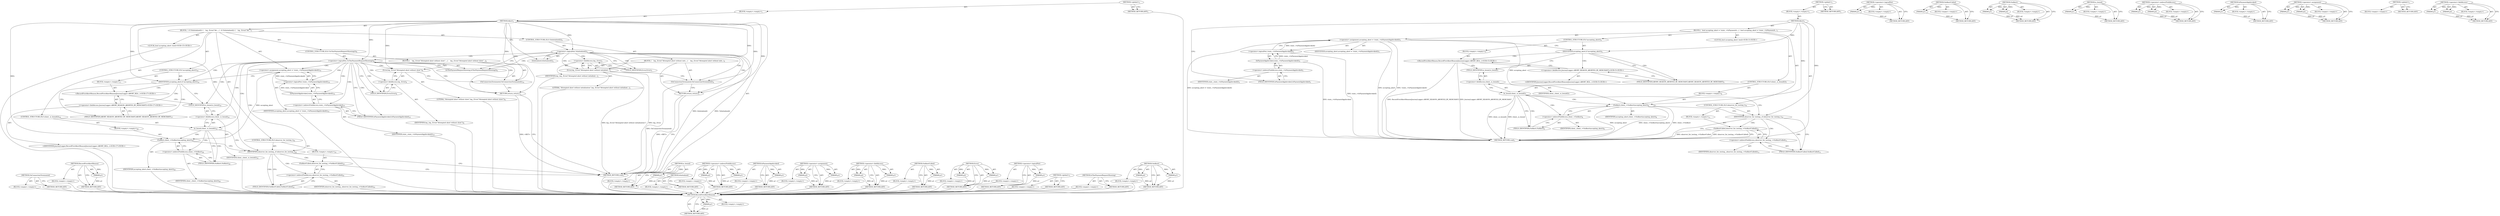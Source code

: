 digraph "OnAbort" {
vulnerable_78 [label=<(METHOD,RecordFirstAbortReason)>];
vulnerable_79 [label=<(PARAM,p1)>];
vulnerable_80 [label=<(BLOCK,&lt;empty&gt;,&lt;empty&gt;)>];
vulnerable_81 [label=<(METHOD_RETURN,ANY)>];
vulnerable_6 [label=<(METHOD,&lt;global&gt;)<SUB>1</SUB>>];
vulnerable_7 [label=<(BLOCK,&lt;empty&gt;,&lt;empty&gt;)<SUB>1</SUB>>];
vulnerable_8 [label=<(METHOD,Abort)<SUB>1</SUB>>];
vulnerable_9 [label=<(BLOCK,{

  bool accepting_abort = !state_-&gt;IsPaymentA...,{

  bool accepting_abort = !state_-&gt;IsPaymentA...)<SUB>1</SUB>>];
vulnerable_10 [label="<(LOCAL,bool accepting_abort: bool)<SUB>3</SUB>>"];
vulnerable_11 [label=<(&lt;operator&gt;.assignment,accepting_abort = !state_-&gt;IsPaymentAppInvoked())<SUB>3</SUB>>];
vulnerable_12 [label=<(IDENTIFIER,accepting_abort,accepting_abort = !state_-&gt;IsPaymentAppInvoked())<SUB>3</SUB>>];
vulnerable_13 [label=<(&lt;operator&gt;.logicalNot,!state_-&gt;IsPaymentAppInvoked())<SUB>3</SUB>>];
vulnerable_14 [label=<(IsPaymentAppInvoked,state_-&gt;IsPaymentAppInvoked())<SUB>3</SUB>>];
vulnerable_15 [label=<(&lt;operator&gt;.indirectFieldAccess,state_-&gt;IsPaymentAppInvoked)<SUB>3</SUB>>];
vulnerable_16 [label=<(IDENTIFIER,state_,state_-&gt;IsPaymentAppInvoked())<SUB>3</SUB>>];
vulnerable_17 [label=<(FIELD_IDENTIFIER,IsPaymentAppInvoked,IsPaymentAppInvoked)<SUB>3</SUB>>];
vulnerable_18 [label=<(CONTROL_STRUCTURE,IF,if (accepting_abort))<SUB>4</SUB>>];
vulnerable_19 [label=<(IDENTIFIER,accepting_abort,if (accepting_abort))<SUB>4</SUB>>];
vulnerable_20 [label=<(BLOCK,&lt;empty&gt;,&lt;empty&gt;)<SUB>5</SUB>>];
vulnerable_21 [label="<(RecordFirstAbortReason,RecordFirstAbortReason(JourneyLogger::ABORT_REA...)<SUB>5</SUB>>"];
vulnerable_22 [label="<(&lt;operator&gt;.fieldAccess,JourneyLogger::ABORT_REASON_ABORTED_BY_MERCHANT)<SUB>5</SUB>>"];
vulnerable_23 [label="<(IDENTIFIER,JourneyLogger,RecordFirstAbortReason(JourneyLogger::ABORT_REA...)<SUB>5</SUB>>"];
vulnerable_24 [label=<(FIELD_IDENTIFIER,ABORT_REASON_ABORTED_BY_MERCHANT,ABORT_REASON_ABORTED_BY_MERCHANT)<SUB>5</SUB>>];
vulnerable_25 [label=<(CONTROL_STRUCTURE,IF,if (client_.is_bound()))<SUB>7</SUB>>];
vulnerable_26 [label=<(is_bound,client_.is_bound())<SUB>7</SUB>>];
vulnerable_27 [label=<(&lt;operator&gt;.fieldAccess,client_.is_bound)<SUB>7</SUB>>];
vulnerable_28 [label=<(IDENTIFIER,client_,client_.is_bound())<SUB>7</SUB>>];
vulnerable_29 [label=<(FIELD_IDENTIFIER,is_bound,is_bound)<SUB>7</SUB>>];
vulnerable_30 [label=<(BLOCK,&lt;empty&gt;,&lt;empty&gt;)<SUB>8</SUB>>];
vulnerable_31 [label=<(OnAbort,client_-&gt;OnAbort(accepting_abort))<SUB>8</SUB>>];
vulnerable_32 [label=<(&lt;operator&gt;.indirectFieldAccess,client_-&gt;OnAbort)<SUB>8</SUB>>];
vulnerable_33 [label=<(IDENTIFIER,client_,client_-&gt;OnAbort(accepting_abort))<SUB>8</SUB>>];
vulnerable_34 [label=<(FIELD_IDENTIFIER,OnAbort,OnAbort)<SUB>8</SUB>>];
vulnerable_35 [label=<(IDENTIFIER,accepting_abort,client_-&gt;OnAbort(accepting_abort))<SUB>8</SUB>>];
vulnerable_36 [label=<(CONTROL_STRUCTURE,IF,if (observer_for_testing_))<SUB>10</SUB>>];
vulnerable_37 [label=<(IDENTIFIER,observer_for_testing_,if (observer_for_testing_))<SUB>10</SUB>>];
vulnerable_38 [label=<(BLOCK,&lt;empty&gt;,&lt;empty&gt;)<SUB>11</SUB>>];
vulnerable_39 [label=<(OnAbortCalled,observer_for_testing_-&gt;OnAbortCalled())<SUB>11</SUB>>];
vulnerable_40 [label=<(&lt;operator&gt;.indirectFieldAccess,observer_for_testing_-&gt;OnAbortCalled)<SUB>11</SUB>>];
vulnerable_41 [label=<(IDENTIFIER,observer_for_testing_,observer_for_testing_-&gt;OnAbortCalled())<SUB>11</SUB>>];
vulnerable_42 [label=<(FIELD_IDENTIFIER,OnAbortCalled,OnAbortCalled)<SUB>11</SUB>>];
vulnerable_43 [label=<(METHOD_RETURN,void)<SUB>1</SUB>>];
vulnerable_45 [label=<(METHOD_RETURN,ANY)<SUB>1</SUB>>];
vulnerable_65 [label=<(METHOD,&lt;operator&gt;.logicalNot)>];
vulnerable_66 [label=<(PARAM,p1)>];
vulnerable_67 [label=<(BLOCK,&lt;empty&gt;,&lt;empty&gt;)>];
vulnerable_68 [label=<(METHOD_RETURN,ANY)>];
vulnerable_96 [label=<(METHOD,OnAbortCalled)>];
vulnerable_97 [label=<(PARAM,p1)>];
vulnerable_98 [label=<(BLOCK,&lt;empty&gt;,&lt;empty&gt;)>];
vulnerable_99 [label=<(METHOD_RETURN,ANY)>];
vulnerable_91 [label=<(METHOD,OnAbort)>];
vulnerable_92 [label=<(PARAM,p1)>];
vulnerable_93 [label=<(PARAM,p2)>];
vulnerable_94 [label=<(BLOCK,&lt;empty&gt;,&lt;empty&gt;)>];
vulnerable_95 [label=<(METHOD_RETURN,ANY)>];
vulnerable_87 [label=<(METHOD,is_bound)>];
vulnerable_88 [label=<(PARAM,p1)>];
vulnerable_89 [label=<(BLOCK,&lt;empty&gt;,&lt;empty&gt;)>];
vulnerable_90 [label=<(METHOD_RETURN,ANY)>];
vulnerable_73 [label=<(METHOD,&lt;operator&gt;.indirectFieldAccess)>];
vulnerable_74 [label=<(PARAM,p1)>];
vulnerable_75 [label=<(PARAM,p2)>];
vulnerable_76 [label=<(BLOCK,&lt;empty&gt;,&lt;empty&gt;)>];
vulnerable_77 [label=<(METHOD_RETURN,ANY)>];
vulnerable_69 [label=<(METHOD,IsPaymentAppInvoked)>];
vulnerable_70 [label=<(PARAM,p1)>];
vulnerable_71 [label=<(BLOCK,&lt;empty&gt;,&lt;empty&gt;)>];
vulnerable_72 [label=<(METHOD_RETURN,ANY)>];
vulnerable_60 [label=<(METHOD,&lt;operator&gt;.assignment)>];
vulnerable_61 [label=<(PARAM,p1)>];
vulnerable_62 [label=<(PARAM,p2)>];
vulnerable_63 [label=<(BLOCK,&lt;empty&gt;,&lt;empty&gt;)>];
vulnerable_64 [label=<(METHOD_RETURN,ANY)>];
vulnerable_54 [label=<(METHOD,&lt;global&gt;)<SUB>1</SUB>>];
vulnerable_55 [label=<(BLOCK,&lt;empty&gt;,&lt;empty&gt;)>];
vulnerable_56 [label=<(METHOD_RETURN,ANY)>];
vulnerable_82 [label=<(METHOD,&lt;operator&gt;.fieldAccess)>];
vulnerable_83 [label=<(PARAM,p1)>];
vulnerable_84 [label=<(PARAM,p2)>];
vulnerable_85 [label=<(BLOCK,&lt;empty&gt;,&lt;empty&gt;)>];
vulnerable_86 [label=<(METHOD_RETURN,ANY)>];
fixed_103 [label=<(METHOD,OnConnectionTerminated)>];
fixed_104 [label=<(BLOCK,&lt;empty&gt;,&lt;empty&gt;)>];
fixed_105 [label=<(METHOD_RETURN,ANY)>];
fixed_123 [label=<(METHOD,RecordFirstAbortReason)>];
fixed_124 [label=<(PARAM,p1)>];
fixed_125 [label=<(BLOCK,&lt;empty&gt;,&lt;empty&gt;)>];
fixed_126 [label=<(METHOD_RETURN,ANY)>];
fixed_6 [label=<(METHOD,&lt;global&gt;)<SUB>1</SUB>>];
fixed_7 [label=<(BLOCK,&lt;empty&gt;,&lt;empty&gt;)<SUB>1</SUB>>];
fixed_8 [label=<(METHOD,Abort)<SUB>1</SUB>>];
fixed_9 [label=<(BLOCK,{
  if (!IsInitialized()) {
    log_.Error(&quot;Att...,{
  if (!IsInitialized()) {
    log_.Error(&quot;Att...)<SUB>1</SUB>>];
fixed_10 [label=<(CONTROL_STRUCTURE,IF,if (!IsInitialized()))<SUB>2</SUB>>];
fixed_11 [label=<(&lt;operator&gt;.logicalNot,!IsInitialized())<SUB>2</SUB>>];
fixed_12 [label=<(IsInitialized,IsInitialized())<SUB>2</SUB>>];
fixed_13 [label=<(BLOCK,{
    log_.Error(&quot;Attempted abort without initi...,{
    log_.Error(&quot;Attempted abort without initi...)<SUB>2</SUB>>];
fixed_14 [label=<(Error,log_.Error(&quot;Attempted abort without initializat...)<SUB>3</SUB>>];
fixed_15 [label=<(&lt;operator&gt;.fieldAccess,log_.Error)<SUB>3</SUB>>];
fixed_16 [label=<(IDENTIFIER,log_,log_.Error(&quot;Attempted abort without initializat...)<SUB>3</SUB>>];
fixed_17 [label=<(FIELD_IDENTIFIER,Error,Error)<SUB>3</SUB>>];
fixed_18 [label=<(LITERAL,&quot;Attempted abort without initialization&quot;,log_.Error(&quot;Attempted abort without initializat...)<SUB>3</SUB>>];
fixed_19 [label=<(OnConnectionTerminated,OnConnectionTerminated())<SUB>4</SUB>>];
fixed_20 [label=<(RETURN,return;,return;)<SUB>5</SUB>>];
fixed_21 [label=<(CONTROL_STRUCTURE,IF,if (!IsThisPaymentRequestShowing()))<SUB>8</SUB>>];
fixed_22 [label=<(&lt;operator&gt;.logicalNot,!IsThisPaymentRequestShowing())<SUB>8</SUB>>];
fixed_23 [label=<(IsThisPaymentRequestShowing,IsThisPaymentRequestShowing())<SUB>8</SUB>>];
fixed_24 [label=<(BLOCK,{
    log_.Error(&quot;Attempted abort without show&quot;...,{
    log_.Error(&quot;Attempted abort without show&quot;...)<SUB>8</SUB>>];
fixed_25 [label=<(Error,log_.Error(&quot;Attempted abort without show&quot;))<SUB>9</SUB>>];
fixed_26 [label=<(&lt;operator&gt;.fieldAccess,log_.Error)<SUB>9</SUB>>];
fixed_27 [label=<(IDENTIFIER,log_,log_.Error(&quot;Attempted abort without show&quot;))<SUB>9</SUB>>];
fixed_28 [label=<(FIELD_IDENTIFIER,Error,Error)<SUB>9</SUB>>];
fixed_29 [label=<(LITERAL,&quot;Attempted abort without show&quot;,log_.Error(&quot;Attempted abort without show&quot;))<SUB>9</SUB>>];
fixed_30 [label=<(OnConnectionTerminated,OnConnectionTerminated())<SUB>10</SUB>>];
fixed_31 [label=<(RETURN,return;,return;)<SUB>11</SUB>>];
fixed_32 [label="<(LOCAL,bool accepting_abort: bool)<SUB>15</SUB>>"];
fixed_33 [label=<(&lt;operator&gt;.assignment,accepting_abort = !state_-&gt;IsPaymentAppInvoked())<SUB>15</SUB>>];
fixed_34 [label=<(IDENTIFIER,accepting_abort,accepting_abort = !state_-&gt;IsPaymentAppInvoked())<SUB>15</SUB>>];
fixed_35 [label=<(&lt;operator&gt;.logicalNot,!state_-&gt;IsPaymentAppInvoked())<SUB>15</SUB>>];
fixed_36 [label=<(IsPaymentAppInvoked,state_-&gt;IsPaymentAppInvoked())<SUB>15</SUB>>];
fixed_37 [label=<(&lt;operator&gt;.indirectFieldAccess,state_-&gt;IsPaymentAppInvoked)<SUB>15</SUB>>];
fixed_38 [label=<(IDENTIFIER,state_,state_-&gt;IsPaymentAppInvoked())<SUB>15</SUB>>];
fixed_39 [label=<(FIELD_IDENTIFIER,IsPaymentAppInvoked,IsPaymentAppInvoked)<SUB>15</SUB>>];
fixed_40 [label=<(CONTROL_STRUCTURE,IF,if (accepting_abort))<SUB>16</SUB>>];
fixed_41 [label=<(IDENTIFIER,accepting_abort,if (accepting_abort))<SUB>16</SUB>>];
fixed_42 [label=<(BLOCK,&lt;empty&gt;,&lt;empty&gt;)<SUB>17</SUB>>];
fixed_43 [label="<(RecordFirstAbortReason,RecordFirstAbortReason(JourneyLogger::ABORT_REA...)<SUB>17</SUB>>"];
fixed_44 [label="<(&lt;operator&gt;.fieldAccess,JourneyLogger::ABORT_REASON_ABORTED_BY_MERCHANT)<SUB>17</SUB>>"];
fixed_45 [label="<(IDENTIFIER,JourneyLogger,RecordFirstAbortReason(JourneyLogger::ABORT_REA...)<SUB>17</SUB>>"];
fixed_46 [label=<(FIELD_IDENTIFIER,ABORT_REASON_ABORTED_BY_MERCHANT,ABORT_REASON_ABORTED_BY_MERCHANT)<SUB>17</SUB>>];
fixed_47 [label=<(CONTROL_STRUCTURE,IF,if (client_.is_bound()))<SUB>19</SUB>>];
fixed_48 [label=<(is_bound,client_.is_bound())<SUB>19</SUB>>];
fixed_49 [label=<(&lt;operator&gt;.fieldAccess,client_.is_bound)<SUB>19</SUB>>];
fixed_50 [label=<(IDENTIFIER,client_,client_.is_bound())<SUB>19</SUB>>];
fixed_51 [label=<(FIELD_IDENTIFIER,is_bound,is_bound)<SUB>19</SUB>>];
fixed_52 [label=<(BLOCK,&lt;empty&gt;,&lt;empty&gt;)<SUB>20</SUB>>];
fixed_53 [label=<(OnAbort,client_-&gt;OnAbort(accepting_abort))<SUB>20</SUB>>];
fixed_54 [label=<(&lt;operator&gt;.indirectFieldAccess,client_-&gt;OnAbort)<SUB>20</SUB>>];
fixed_55 [label=<(IDENTIFIER,client_,client_-&gt;OnAbort(accepting_abort))<SUB>20</SUB>>];
fixed_56 [label=<(FIELD_IDENTIFIER,OnAbort,OnAbort)<SUB>20</SUB>>];
fixed_57 [label=<(IDENTIFIER,accepting_abort,client_-&gt;OnAbort(accepting_abort))<SUB>20</SUB>>];
fixed_58 [label=<(CONTROL_STRUCTURE,IF,if (observer_for_testing_))<SUB>22</SUB>>];
fixed_59 [label=<(IDENTIFIER,observer_for_testing_,if (observer_for_testing_))<SUB>22</SUB>>];
fixed_60 [label=<(BLOCK,&lt;empty&gt;,&lt;empty&gt;)<SUB>23</SUB>>];
fixed_61 [label=<(OnAbortCalled,observer_for_testing_-&gt;OnAbortCalled())<SUB>23</SUB>>];
fixed_62 [label=<(&lt;operator&gt;.indirectFieldAccess,observer_for_testing_-&gt;OnAbortCalled)<SUB>23</SUB>>];
fixed_63 [label=<(IDENTIFIER,observer_for_testing_,observer_for_testing_-&gt;OnAbortCalled())<SUB>23</SUB>>];
fixed_64 [label=<(FIELD_IDENTIFIER,OnAbortCalled,OnAbortCalled)<SUB>23</SUB>>];
fixed_65 [label=<(METHOD_RETURN,void)<SUB>1</SUB>>];
fixed_67 [label=<(METHOD_RETURN,ANY)<SUB>1</SUB>>];
fixed_127 [label=<(METHOD,is_bound)>];
fixed_128 [label=<(PARAM,p1)>];
fixed_129 [label=<(BLOCK,&lt;empty&gt;,&lt;empty&gt;)>];
fixed_130 [label=<(METHOD_RETURN,ANY)>];
fixed_90 [label=<(METHOD,IsInitialized)>];
fixed_91 [label=<(BLOCK,&lt;empty&gt;,&lt;empty&gt;)>];
fixed_92 [label=<(METHOD_RETURN,ANY)>];
fixed_118 [label=<(METHOD,&lt;operator&gt;.indirectFieldAccess)>];
fixed_119 [label=<(PARAM,p1)>];
fixed_120 [label=<(PARAM,p2)>];
fixed_121 [label=<(BLOCK,&lt;empty&gt;,&lt;empty&gt;)>];
fixed_122 [label=<(METHOD_RETURN,ANY)>];
fixed_114 [label=<(METHOD,IsPaymentAppInvoked)>];
fixed_115 [label=<(PARAM,p1)>];
fixed_116 [label=<(BLOCK,&lt;empty&gt;,&lt;empty&gt;)>];
fixed_117 [label=<(METHOD_RETURN,ANY)>];
fixed_109 [label=<(METHOD,&lt;operator&gt;.assignment)>];
fixed_110 [label=<(PARAM,p1)>];
fixed_111 [label=<(PARAM,p2)>];
fixed_112 [label=<(BLOCK,&lt;empty&gt;,&lt;empty&gt;)>];
fixed_113 [label=<(METHOD_RETURN,ANY)>];
fixed_98 [label=<(METHOD,&lt;operator&gt;.fieldAccess)>];
fixed_99 [label=<(PARAM,p1)>];
fixed_100 [label=<(PARAM,p2)>];
fixed_101 [label=<(BLOCK,&lt;empty&gt;,&lt;empty&gt;)>];
fixed_102 [label=<(METHOD_RETURN,ANY)>];
fixed_136 [label=<(METHOD,OnAbortCalled)>];
fixed_137 [label=<(PARAM,p1)>];
fixed_138 [label=<(BLOCK,&lt;empty&gt;,&lt;empty&gt;)>];
fixed_139 [label=<(METHOD_RETURN,ANY)>];
fixed_93 [label=<(METHOD,Error)>];
fixed_94 [label=<(PARAM,p1)>];
fixed_95 [label=<(PARAM,p2)>];
fixed_96 [label=<(BLOCK,&lt;empty&gt;,&lt;empty&gt;)>];
fixed_97 [label=<(METHOD_RETURN,ANY)>];
fixed_86 [label=<(METHOD,&lt;operator&gt;.logicalNot)>];
fixed_87 [label=<(PARAM,p1)>];
fixed_88 [label=<(BLOCK,&lt;empty&gt;,&lt;empty&gt;)>];
fixed_89 [label=<(METHOD_RETURN,ANY)>];
fixed_80 [label=<(METHOD,&lt;global&gt;)<SUB>1</SUB>>];
fixed_81 [label=<(BLOCK,&lt;empty&gt;,&lt;empty&gt;)>];
fixed_82 [label=<(METHOD_RETURN,ANY)>];
fixed_106 [label=<(METHOD,IsThisPaymentRequestShowing)>];
fixed_107 [label=<(BLOCK,&lt;empty&gt;,&lt;empty&gt;)>];
fixed_108 [label=<(METHOD_RETURN,ANY)>];
fixed_131 [label=<(METHOD,OnAbort)>];
fixed_132 [label=<(PARAM,p1)>];
fixed_133 [label=<(PARAM,p2)>];
fixed_134 [label=<(BLOCK,&lt;empty&gt;,&lt;empty&gt;)>];
fixed_135 [label=<(METHOD_RETURN,ANY)>];
vulnerable_78 -> vulnerable_79  [key=0, label="AST: "];
vulnerable_78 -> vulnerable_79  [key=1, label="DDG: "];
vulnerable_78 -> vulnerable_80  [key=0, label="AST: "];
vulnerable_78 -> vulnerable_81  [key=0, label="AST: "];
vulnerable_78 -> vulnerable_81  [key=1, label="CFG: "];
vulnerable_79 -> vulnerable_81  [key=0, label="DDG: p1"];
vulnerable_6 -> vulnerable_7  [key=0, label="AST: "];
vulnerable_6 -> vulnerable_45  [key=0, label="AST: "];
vulnerable_6 -> vulnerable_45  [key=1, label="CFG: "];
vulnerable_7 -> vulnerable_8  [key=0, label="AST: "];
vulnerable_8 -> vulnerable_9  [key=0, label="AST: "];
vulnerable_8 -> vulnerable_43  [key=0, label="AST: "];
vulnerable_8 -> vulnerable_17  [key=0, label="CFG: "];
vulnerable_8 -> vulnerable_19  [key=0, label="DDG: "];
vulnerable_8 -> vulnerable_37  [key=0, label="DDG: "];
vulnerable_8 -> vulnerable_31  [key=0, label="DDG: "];
vulnerable_9 -> vulnerable_10  [key=0, label="AST: "];
vulnerable_9 -> vulnerable_11  [key=0, label="AST: "];
vulnerable_9 -> vulnerable_18  [key=0, label="AST: "];
vulnerable_9 -> vulnerable_25  [key=0, label="AST: "];
vulnerable_9 -> vulnerable_36  [key=0, label="AST: "];
vulnerable_11 -> vulnerable_12  [key=0, label="AST: "];
vulnerable_11 -> vulnerable_13  [key=0, label="AST: "];
vulnerable_11 -> vulnerable_19  [key=0, label="CFG: "];
vulnerable_11 -> vulnerable_43  [key=0, label="DDG: accepting_abort"];
vulnerable_11 -> vulnerable_43  [key=1, label="DDG: !state_-&gt;IsPaymentAppInvoked()"];
vulnerable_11 -> vulnerable_43  [key=2, label="DDG: accepting_abort = !state_-&gt;IsPaymentAppInvoked()"];
vulnerable_11 -> vulnerable_31  [key=0, label="DDG: accepting_abort"];
vulnerable_13 -> vulnerable_14  [key=0, label="AST: "];
vulnerable_13 -> vulnerable_11  [key=0, label="CFG: "];
vulnerable_13 -> vulnerable_11  [key=1, label="DDG: state_-&gt;IsPaymentAppInvoked()"];
vulnerable_13 -> vulnerable_43  [key=0, label="DDG: state_-&gt;IsPaymentAppInvoked()"];
vulnerable_14 -> vulnerable_15  [key=0, label="AST: "];
vulnerable_14 -> vulnerable_13  [key=0, label="CFG: "];
vulnerable_14 -> vulnerable_13  [key=1, label="DDG: state_-&gt;IsPaymentAppInvoked"];
vulnerable_14 -> vulnerable_43  [key=0, label="DDG: state_-&gt;IsPaymentAppInvoked"];
vulnerable_15 -> vulnerable_16  [key=0, label="AST: "];
vulnerable_15 -> vulnerable_17  [key=0, label="AST: "];
vulnerable_15 -> vulnerable_14  [key=0, label="CFG: "];
vulnerable_17 -> vulnerable_15  [key=0, label="CFG: "];
vulnerable_18 -> vulnerable_19  [key=0, label="AST: "];
vulnerable_18 -> vulnerable_20  [key=0, label="AST: "];
vulnerable_19 -> vulnerable_24  [key=0, label="CFG: "];
vulnerable_19 -> vulnerable_24  [key=1, label="CDG: "];
vulnerable_19 -> vulnerable_29  [key=0, label="CFG: "];
vulnerable_19 -> vulnerable_21  [key=0, label="CDG: "];
vulnerable_19 -> vulnerable_22  [key=0, label="CDG: "];
vulnerable_20 -> vulnerable_21  [key=0, label="AST: "];
vulnerable_21 -> vulnerable_22  [key=0, label="AST: "];
vulnerable_21 -> vulnerable_29  [key=0, label="CFG: "];
vulnerable_21 -> vulnerable_43  [key=0, label="DDG: JourneyLogger::ABORT_REASON_ABORTED_BY_MERCHANT"];
vulnerable_21 -> vulnerable_43  [key=1, label="DDG: RecordFirstAbortReason(JourneyLogger::ABORT_REASON_ABORTED_BY_MERCHANT)"];
vulnerable_22 -> vulnerable_23  [key=0, label="AST: "];
vulnerable_22 -> vulnerable_24  [key=0, label="AST: "];
vulnerable_22 -> vulnerable_21  [key=0, label="CFG: "];
vulnerable_24 -> vulnerable_22  [key=0, label="CFG: "];
vulnerable_25 -> vulnerable_26  [key=0, label="AST: "];
vulnerable_25 -> vulnerable_30  [key=0, label="AST: "];
vulnerable_26 -> vulnerable_27  [key=0, label="AST: "];
vulnerable_26 -> vulnerable_37  [key=0, label="CFG: "];
vulnerable_26 -> vulnerable_34  [key=0, label="CFG: "];
vulnerable_26 -> vulnerable_34  [key=1, label="CDG: "];
vulnerable_26 -> vulnerable_43  [key=0, label="DDG: client_.is_bound"];
vulnerable_26 -> vulnerable_43  [key=1, label="DDG: client_.is_bound()"];
vulnerable_26 -> vulnerable_32  [key=0, label="CDG: "];
vulnerable_26 -> vulnerable_31  [key=0, label="CDG: "];
vulnerable_27 -> vulnerable_28  [key=0, label="AST: "];
vulnerable_27 -> vulnerable_29  [key=0, label="AST: "];
vulnerable_27 -> vulnerable_26  [key=0, label="CFG: "];
vulnerable_29 -> vulnerable_27  [key=0, label="CFG: "];
vulnerable_30 -> vulnerable_31  [key=0, label="AST: "];
vulnerable_31 -> vulnerable_32  [key=0, label="AST: "];
vulnerable_31 -> vulnerable_35  [key=0, label="AST: "];
vulnerable_31 -> vulnerable_37  [key=0, label="CFG: "];
vulnerable_31 -> vulnerable_43  [key=0, label="DDG: client_-&gt;OnAbort"];
vulnerable_31 -> vulnerable_43  [key=1, label="DDG: accepting_abort"];
vulnerable_31 -> vulnerable_43  [key=2, label="DDG: client_-&gt;OnAbort(accepting_abort)"];
vulnerable_32 -> vulnerable_33  [key=0, label="AST: "];
vulnerable_32 -> vulnerable_34  [key=0, label="AST: "];
vulnerable_32 -> vulnerable_31  [key=0, label="CFG: "];
vulnerable_34 -> vulnerable_32  [key=0, label="CFG: "];
vulnerable_36 -> vulnerable_37  [key=0, label="AST: "];
vulnerable_36 -> vulnerable_38  [key=0, label="AST: "];
vulnerable_37 -> vulnerable_43  [key=0, label="CFG: "];
vulnerable_37 -> vulnerable_42  [key=0, label="CFG: "];
vulnerable_37 -> vulnerable_42  [key=1, label="CDG: "];
vulnerable_37 -> vulnerable_40  [key=0, label="CDG: "];
vulnerable_37 -> vulnerable_39  [key=0, label="CDG: "];
vulnerable_38 -> vulnerable_39  [key=0, label="AST: "];
vulnerable_39 -> vulnerable_40  [key=0, label="AST: "];
vulnerable_39 -> vulnerable_43  [key=0, label="CFG: "];
vulnerable_39 -> vulnerable_43  [key=1, label="DDG: observer_for_testing_-&gt;OnAbortCalled"];
vulnerable_39 -> vulnerable_43  [key=2, label="DDG: observer_for_testing_-&gt;OnAbortCalled()"];
vulnerable_40 -> vulnerable_41  [key=0, label="AST: "];
vulnerable_40 -> vulnerable_42  [key=0, label="AST: "];
vulnerable_40 -> vulnerable_39  [key=0, label="CFG: "];
vulnerable_42 -> vulnerable_40  [key=0, label="CFG: "];
vulnerable_65 -> vulnerable_66  [key=0, label="AST: "];
vulnerable_65 -> vulnerable_66  [key=1, label="DDG: "];
vulnerable_65 -> vulnerable_67  [key=0, label="AST: "];
vulnerable_65 -> vulnerable_68  [key=0, label="AST: "];
vulnerable_65 -> vulnerable_68  [key=1, label="CFG: "];
vulnerable_66 -> vulnerable_68  [key=0, label="DDG: p1"];
vulnerable_96 -> vulnerable_97  [key=0, label="AST: "];
vulnerable_96 -> vulnerable_97  [key=1, label="DDG: "];
vulnerable_96 -> vulnerable_98  [key=0, label="AST: "];
vulnerable_96 -> vulnerable_99  [key=0, label="AST: "];
vulnerable_96 -> vulnerable_99  [key=1, label="CFG: "];
vulnerable_97 -> vulnerable_99  [key=0, label="DDG: p1"];
vulnerable_91 -> vulnerable_92  [key=0, label="AST: "];
vulnerable_91 -> vulnerable_92  [key=1, label="DDG: "];
vulnerable_91 -> vulnerable_94  [key=0, label="AST: "];
vulnerable_91 -> vulnerable_93  [key=0, label="AST: "];
vulnerable_91 -> vulnerable_93  [key=1, label="DDG: "];
vulnerable_91 -> vulnerable_95  [key=0, label="AST: "];
vulnerable_91 -> vulnerable_95  [key=1, label="CFG: "];
vulnerable_92 -> vulnerable_95  [key=0, label="DDG: p1"];
vulnerable_93 -> vulnerable_95  [key=0, label="DDG: p2"];
vulnerable_87 -> vulnerable_88  [key=0, label="AST: "];
vulnerable_87 -> vulnerable_88  [key=1, label="DDG: "];
vulnerable_87 -> vulnerable_89  [key=0, label="AST: "];
vulnerable_87 -> vulnerable_90  [key=0, label="AST: "];
vulnerable_87 -> vulnerable_90  [key=1, label="CFG: "];
vulnerable_88 -> vulnerable_90  [key=0, label="DDG: p1"];
vulnerable_73 -> vulnerable_74  [key=0, label="AST: "];
vulnerable_73 -> vulnerable_74  [key=1, label="DDG: "];
vulnerable_73 -> vulnerable_76  [key=0, label="AST: "];
vulnerable_73 -> vulnerable_75  [key=0, label="AST: "];
vulnerable_73 -> vulnerable_75  [key=1, label="DDG: "];
vulnerable_73 -> vulnerable_77  [key=0, label="AST: "];
vulnerable_73 -> vulnerable_77  [key=1, label="CFG: "];
vulnerable_74 -> vulnerable_77  [key=0, label="DDG: p1"];
vulnerable_75 -> vulnerable_77  [key=0, label="DDG: p2"];
vulnerable_69 -> vulnerable_70  [key=0, label="AST: "];
vulnerable_69 -> vulnerable_70  [key=1, label="DDG: "];
vulnerable_69 -> vulnerable_71  [key=0, label="AST: "];
vulnerable_69 -> vulnerable_72  [key=0, label="AST: "];
vulnerable_69 -> vulnerable_72  [key=1, label="CFG: "];
vulnerable_70 -> vulnerable_72  [key=0, label="DDG: p1"];
vulnerable_60 -> vulnerable_61  [key=0, label="AST: "];
vulnerable_60 -> vulnerable_61  [key=1, label="DDG: "];
vulnerable_60 -> vulnerable_63  [key=0, label="AST: "];
vulnerable_60 -> vulnerable_62  [key=0, label="AST: "];
vulnerable_60 -> vulnerable_62  [key=1, label="DDG: "];
vulnerable_60 -> vulnerable_64  [key=0, label="AST: "];
vulnerable_60 -> vulnerable_64  [key=1, label="CFG: "];
vulnerable_61 -> vulnerable_64  [key=0, label="DDG: p1"];
vulnerable_62 -> vulnerable_64  [key=0, label="DDG: p2"];
vulnerable_54 -> vulnerable_55  [key=0, label="AST: "];
vulnerable_54 -> vulnerable_56  [key=0, label="AST: "];
vulnerable_54 -> vulnerable_56  [key=1, label="CFG: "];
vulnerable_82 -> vulnerable_83  [key=0, label="AST: "];
vulnerable_82 -> vulnerable_83  [key=1, label="DDG: "];
vulnerable_82 -> vulnerable_85  [key=0, label="AST: "];
vulnerable_82 -> vulnerable_84  [key=0, label="AST: "];
vulnerable_82 -> vulnerable_84  [key=1, label="DDG: "];
vulnerable_82 -> vulnerable_86  [key=0, label="AST: "];
vulnerable_82 -> vulnerable_86  [key=1, label="CFG: "];
vulnerable_83 -> vulnerable_86  [key=0, label="DDG: p1"];
vulnerable_84 -> vulnerable_86  [key=0, label="DDG: p2"];
fixed_103 -> fixed_104  [key=0, label="AST: "];
fixed_103 -> fixed_105  [key=0, label="AST: "];
fixed_103 -> fixed_105  [key=1, label="CFG: "];
fixed_104 -> vulnerable_78  [key=0];
fixed_105 -> vulnerable_78  [key=0];
fixed_123 -> fixed_124  [key=0, label="AST: "];
fixed_123 -> fixed_124  [key=1, label="DDG: "];
fixed_123 -> fixed_125  [key=0, label="AST: "];
fixed_123 -> fixed_126  [key=0, label="AST: "];
fixed_123 -> fixed_126  [key=1, label="CFG: "];
fixed_124 -> fixed_126  [key=0, label="DDG: p1"];
fixed_125 -> vulnerable_78  [key=0];
fixed_126 -> vulnerable_78  [key=0];
fixed_6 -> fixed_7  [key=0, label="AST: "];
fixed_6 -> fixed_67  [key=0, label="AST: "];
fixed_6 -> fixed_67  [key=1, label="CFG: "];
fixed_7 -> fixed_8  [key=0, label="AST: "];
fixed_8 -> fixed_9  [key=0, label="AST: "];
fixed_8 -> fixed_65  [key=0, label="AST: "];
fixed_8 -> fixed_12  [key=0, label="CFG: "];
fixed_8 -> fixed_41  [key=0, label="DDG: "];
fixed_8 -> fixed_59  [key=0, label="DDG: "];
fixed_8 -> fixed_11  [key=0, label="DDG: "];
fixed_8 -> fixed_19  [key=0, label="DDG: "];
fixed_8 -> fixed_20  [key=0, label="DDG: "];
fixed_8 -> fixed_22  [key=0, label="DDG: "];
fixed_8 -> fixed_30  [key=0, label="DDG: "];
fixed_8 -> fixed_31  [key=0, label="DDG: "];
fixed_8 -> fixed_14  [key=0, label="DDG: "];
fixed_8 -> fixed_25  [key=0, label="DDG: "];
fixed_8 -> fixed_53  [key=0, label="DDG: "];
fixed_9 -> fixed_10  [key=0, label="AST: "];
fixed_9 -> fixed_21  [key=0, label="AST: "];
fixed_9 -> fixed_32  [key=0, label="AST: "];
fixed_9 -> fixed_33  [key=0, label="AST: "];
fixed_9 -> fixed_40  [key=0, label="AST: "];
fixed_9 -> fixed_47  [key=0, label="AST: "];
fixed_9 -> fixed_58  [key=0, label="AST: "];
fixed_10 -> fixed_11  [key=0, label="AST: "];
fixed_10 -> fixed_13  [key=0, label="AST: "];
fixed_11 -> fixed_12  [key=0, label="AST: "];
fixed_11 -> fixed_23  [key=0, label="CFG: "];
fixed_11 -> fixed_23  [key=1, label="CDG: "];
fixed_11 -> fixed_17  [key=0, label="CFG: "];
fixed_11 -> fixed_17  [key=1, label="CDG: "];
fixed_11 -> fixed_65  [key=0, label="DDG: IsInitialized()"];
fixed_11 -> fixed_65  [key=1, label="DDG: !IsInitialized()"];
fixed_11 -> fixed_15  [key=0, label="CDG: "];
fixed_11 -> fixed_14  [key=0, label="CDG: "];
fixed_11 -> fixed_19  [key=0, label="CDG: "];
fixed_11 -> fixed_20  [key=0, label="CDG: "];
fixed_11 -> fixed_22  [key=0, label="CDG: "];
fixed_12 -> fixed_11  [key=0, label="CFG: "];
fixed_13 -> fixed_14  [key=0, label="AST: "];
fixed_13 -> fixed_19  [key=0, label="AST: "];
fixed_13 -> fixed_20  [key=0, label="AST: "];
fixed_14 -> fixed_15  [key=0, label="AST: "];
fixed_14 -> fixed_18  [key=0, label="AST: "];
fixed_14 -> fixed_19  [key=0, label="CFG: "];
fixed_14 -> fixed_65  [key=0, label="DDG: log_.Error"];
fixed_14 -> fixed_65  [key=1, label="DDG: log_.Error(&quot;Attempted abort without initialization&quot;)"];
fixed_15 -> fixed_16  [key=0, label="AST: "];
fixed_15 -> fixed_17  [key=0, label="AST: "];
fixed_15 -> fixed_14  [key=0, label="CFG: "];
fixed_16 -> vulnerable_78  [key=0];
fixed_17 -> fixed_15  [key=0, label="CFG: "];
fixed_18 -> vulnerable_78  [key=0];
fixed_19 -> fixed_20  [key=0, label="CFG: "];
fixed_19 -> fixed_65  [key=0, label="DDG: OnConnectionTerminated()"];
fixed_20 -> fixed_65  [key=0, label="CFG: "];
fixed_20 -> fixed_65  [key=1, label="DDG: &lt;RET&gt;"];
fixed_21 -> fixed_22  [key=0, label="AST: "];
fixed_21 -> fixed_24  [key=0, label="AST: "];
fixed_22 -> fixed_23  [key=0, label="AST: "];
fixed_22 -> fixed_28  [key=0, label="CFG: "];
fixed_22 -> fixed_28  [key=1, label="CDG: "];
fixed_22 -> fixed_39  [key=0, label="CFG: "];
fixed_22 -> fixed_39  [key=1, label="CDG: "];
fixed_22 -> fixed_30  [key=0, label="CDG: "];
fixed_22 -> fixed_48  [key=0, label="CDG: "];
fixed_22 -> fixed_49  [key=0, label="CDG: "];
fixed_22 -> fixed_33  [key=0, label="CDG: "];
fixed_22 -> fixed_26  [key=0, label="CDG: "];
fixed_22 -> fixed_51  [key=0, label="CDG: "];
fixed_22 -> fixed_36  [key=0, label="CDG: "];
fixed_22 -> fixed_37  [key=0, label="CDG: "];
fixed_22 -> fixed_25  [key=0, label="CDG: "];
fixed_22 -> fixed_41  [key=0, label="CDG: "];
fixed_22 -> fixed_59  [key=0, label="CDG: "];
fixed_22 -> fixed_35  [key=0, label="CDG: "];
fixed_22 -> fixed_31  [key=0, label="CDG: "];
fixed_23 -> fixed_22  [key=0, label="CFG: "];
fixed_24 -> fixed_25  [key=0, label="AST: "];
fixed_24 -> fixed_30  [key=0, label="AST: "];
fixed_24 -> fixed_31  [key=0, label="AST: "];
fixed_25 -> fixed_26  [key=0, label="AST: "];
fixed_25 -> fixed_29  [key=0, label="AST: "];
fixed_25 -> fixed_30  [key=0, label="CFG: "];
fixed_26 -> fixed_27  [key=0, label="AST: "];
fixed_26 -> fixed_28  [key=0, label="AST: "];
fixed_26 -> fixed_25  [key=0, label="CFG: "];
fixed_27 -> vulnerable_78  [key=0];
fixed_28 -> fixed_26  [key=0, label="CFG: "];
fixed_29 -> vulnerable_78  [key=0];
fixed_30 -> fixed_31  [key=0, label="CFG: "];
fixed_31 -> fixed_65  [key=0, label="CFG: "];
fixed_31 -> fixed_65  [key=1, label="DDG: &lt;RET&gt;"];
fixed_32 -> vulnerable_78  [key=0];
fixed_33 -> fixed_34  [key=0, label="AST: "];
fixed_33 -> fixed_35  [key=0, label="AST: "];
fixed_33 -> fixed_41  [key=0, label="CFG: "];
fixed_33 -> fixed_53  [key=0, label="DDG: accepting_abort"];
fixed_34 -> vulnerable_78  [key=0];
fixed_35 -> fixed_36  [key=0, label="AST: "];
fixed_35 -> fixed_33  [key=0, label="CFG: "];
fixed_35 -> fixed_33  [key=1, label="DDG: state_-&gt;IsPaymentAppInvoked()"];
fixed_36 -> fixed_37  [key=0, label="AST: "];
fixed_36 -> fixed_35  [key=0, label="CFG: "];
fixed_36 -> fixed_35  [key=1, label="DDG: state_-&gt;IsPaymentAppInvoked"];
fixed_37 -> fixed_38  [key=0, label="AST: "];
fixed_37 -> fixed_39  [key=0, label="AST: "];
fixed_37 -> fixed_36  [key=0, label="CFG: "];
fixed_38 -> vulnerable_78  [key=0];
fixed_39 -> fixed_37  [key=0, label="CFG: "];
fixed_40 -> fixed_41  [key=0, label="AST: "];
fixed_40 -> fixed_42  [key=0, label="AST: "];
fixed_41 -> fixed_46  [key=0, label="CFG: "];
fixed_41 -> fixed_46  [key=1, label="CDG: "];
fixed_41 -> fixed_51  [key=0, label="CFG: "];
fixed_41 -> fixed_44  [key=0, label="CDG: "];
fixed_41 -> fixed_43  [key=0, label="CDG: "];
fixed_42 -> fixed_43  [key=0, label="AST: "];
fixed_43 -> fixed_44  [key=0, label="AST: "];
fixed_43 -> fixed_51  [key=0, label="CFG: "];
fixed_44 -> fixed_45  [key=0, label="AST: "];
fixed_44 -> fixed_46  [key=0, label="AST: "];
fixed_44 -> fixed_43  [key=0, label="CFG: "];
fixed_45 -> vulnerable_78  [key=0];
fixed_46 -> fixed_44  [key=0, label="CFG: "];
fixed_47 -> fixed_48  [key=0, label="AST: "];
fixed_47 -> fixed_52  [key=0, label="AST: "];
fixed_48 -> fixed_49  [key=0, label="AST: "];
fixed_48 -> fixed_59  [key=0, label="CFG: "];
fixed_48 -> fixed_56  [key=0, label="CFG: "];
fixed_48 -> fixed_56  [key=1, label="CDG: "];
fixed_48 -> fixed_53  [key=0, label="CDG: "];
fixed_48 -> fixed_54  [key=0, label="CDG: "];
fixed_49 -> fixed_50  [key=0, label="AST: "];
fixed_49 -> fixed_51  [key=0, label="AST: "];
fixed_49 -> fixed_48  [key=0, label="CFG: "];
fixed_50 -> vulnerable_78  [key=0];
fixed_51 -> fixed_49  [key=0, label="CFG: "];
fixed_52 -> fixed_53  [key=0, label="AST: "];
fixed_53 -> fixed_54  [key=0, label="AST: "];
fixed_53 -> fixed_57  [key=0, label="AST: "];
fixed_53 -> fixed_59  [key=0, label="CFG: "];
fixed_54 -> fixed_55  [key=0, label="AST: "];
fixed_54 -> fixed_56  [key=0, label="AST: "];
fixed_54 -> fixed_53  [key=0, label="CFG: "];
fixed_55 -> vulnerable_78  [key=0];
fixed_56 -> fixed_54  [key=0, label="CFG: "];
fixed_57 -> vulnerable_78  [key=0];
fixed_58 -> fixed_59  [key=0, label="AST: "];
fixed_58 -> fixed_60  [key=0, label="AST: "];
fixed_59 -> fixed_65  [key=0, label="CFG: "];
fixed_59 -> fixed_64  [key=0, label="CFG: "];
fixed_59 -> fixed_64  [key=1, label="CDG: "];
fixed_59 -> fixed_61  [key=0, label="CDG: "];
fixed_59 -> fixed_62  [key=0, label="CDG: "];
fixed_60 -> fixed_61  [key=0, label="AST: "];
fixed_61 -> fixed_62  [key=0, label="AST: "];
fixed_61 -> fixed_65  [key=0, label="CFG: "];
fixed_62 -> fixed_63  [key=0, label="AST: "];
fixed_62 -> fixed_64  [key=0, label="AST: "];
fixed_62 -> fixed_61  [key=0, label="CFG: "];
fixed_63 -> vulnerable_78  [key=0];
fixed_64 -> fixed_62  [key=0, label="CFG: "];
fixed_65 -> vulnerable_78  [key=0];
fixed_67 -> vulnerable_78  [key=0];
fixed_127 -> fixed_128  [key=0, label="AST: "];
fixed_127 -> fixed_128  [key=1, label="DDG: "];
fixed_127 -> fixed_129  [key=0, label="AST: "];
fixed_127 -> fixed_130  [key=0, label="AST: "];
fixed_127 -> fixed_130  [key=1, label="CFG: "];
fixed_128 -> fixed_130  [key=0, label="DDG: p1"];
fixed_129 -> vulnerable_78  [key=0];
fixed_130 -> vulnerable_78  [key=0];
fixed_90 -> fixed_91  [key=0, label="AST: "];
fixed_90 -> fixed_92  [key=0, label="AST: "];
fixed_90 -> fixed_92  [key=1, label="CFG: "];
fixed_91 -> vulnerable_78  [key=0];
fixed_92 -> vulnerable_78  [key=0];
fixed_118 -> fixed_119  [key=0, label="AST: "];
fixed_118 -> fixed_119  [key=1, label="DDG: "];
fixed_118 -> fixed_121  [key=0, label="AST: "];
fixed_118 -> fixed_120  [key=0, label="AST: "];
fixed_118 -> fixed_120  [key=1, label="DDG: "];
fixed_118 -> fixed_122  [key=0, label="AST: "];
fixed_118 -> fixed_122  [key=1, label="CFG: "];
fixed_119 -> fixed_122  [key=0, label="DDG: p1"];
fixed_120 -> fixed_122  [key=0, label="DDG: p2"];
fixed_121 -> vulnerable_78  [key=0];
fixed_122 -> vulnerable_78  [key=0];
fixed_114 -> fixed_115  [key=0, label="AST: "];
fixed_114 -> fixed_115  [key=1, label="DDG: "];
fixed_114 -> fixed_116  [key=0, label="AST: "];
fixed_114 -> fixed_117  [key=0, label="AST: "];
fixed_114 -> fixed_117  [key=1, label="CFG: "];
fixed_115 -> fixed_117  [key=0, label="DDG: p1"];
fixed_116 -> vulnerable_78  [key=0];
fixed_117 -> vulnerable_78  [key=0];
fixed_109 -> fixed_110  [key=0, label="AST: "];
fixed_109 -> fixed_110  [key=1, label="DDG: "];
fixed_109 -> fixed_112  [key=0, label="AST: "];
fixed_109 -> fixed_111  [key=0, label="AST: "];
fixed_109 -> fixed_111  [key=1, label="DDG: "];
fixed_109 -> fixed_113  [key=0, label="AST: "];
fixed_109 -> fixed_113  [key=1, label="CFG: "];
fixed_110 -> fixed_113  [key=0, label="DDG: p1"];
fixed_111 -> fixed_113  [key=0, label="DDG: p2"];
fixed_112 -> vulnerable_78  [key=0];
fixed_113 -> vulnerable_78  [key=0];
fixed_98 -> fixed_99  [key=0, label="AST: "];
fixed_98 -> fixed_99  [key=1, label="DDG: "];
fixed_98 -> fixed_101  [key=0, label="AST: "];
fixed_98 -> fixed_100  [key=0, label="AST: "];
fixed_98 -> fixed_100  [key=1, label="DDG: "];
fixed_98 -> fixed_102  [key=0, label="AST: "];
fixed_98 -> fixed_102  [key=1, label="CFG: "];
fixed_99 -> fixed_102  [key=0, label="DDG: p1"];
fixed_100 -> fixed_102  [key=0, label="DDG: p2"];
fixed_101 -> vulnerable_78  [key=0];
fixed_102 -> vulnerable_78  [key=0];
fixed_136 -> fixed_137  [key=0, label="AST: "];
fixed_136 -> fixed_137  [key=1, label="DDG: "];
fixed_136 -> fixed_138  [key=0, label="AST: "];
fixed_136 -> fixed_139  [key=0, label="AST: "];
fixed_136 -> fixed_139  [key=1, label="CFG: "];
fixed_137 -> fixed_139  [key=0, label="DDG: p1"];
fixed_138 -> vulnerable_78  [key=0];
fixed_139 -> vulnerable_78  [key=0];
fixed_93 -> fixed_94  [key=0, label="AST: "];
fixed_93 -> fixed_94  [key=1, label="DDG: "];
fixed_93 -> fixed_96  [key=0, label="AST: "];
fixed_93 -> fixed_95  [key=0, label="AST: "];
fixed_93 -> fixed_95  [key=1, label="DDG: "];
fixed_93 -> fixed_97  [key=0, label="AST: "];
fixed_93 -> fixed_97  [key=1, label="CFG: "];
fixed_94 -> fixed_97  [key=0, label="DDG: p1"];
fixed_95 -> fixed_97  [key=0, label="DDG: p2"];
fixed_96 -> vulnerable_78  [key=0];
fixed_97 -> vulnerable_78  [key=0];
fixed_86 -> fixed_87  [key=0, label="AST: "];
fixed_86 -> fixed_87  [key=1, label="DDG: "];
fixed_86 -> fixed_88  [key=0, label="AST: "];
fixed_86 -> fixed_89  [key=0, label="AST: "];
fixed_86 -> fixed_89  [key=1, label="CFG: "];
fixed_87 -> fixed_89  [key=0, label="DDG: p1"];
fixed_88 -> vulnerable_78  [key=0];
fixed_89 -> vulnerable_78  [key=0];
fixed_80 -> fixed_81  [key=0, label="AST: "];
fixed_80 -> fixed_82  [key=0, label="AST: "];
fixed_80 -> fixed_82  [key=1, label="CFG: "];
fixed_81 -> vulnerable_78  [key=0];
fixed_82 -> vulnerable_78  [key=0];
fixed_106 -> fixed_107  [key=0, label="AST: "];
fixed_106 -> fixed_108  [key=0, label="AST: "];
fixed_106 -> fixed_108  [key=1, label="CFG: "];
fixed_107 -> vulnerable_78  [key=0];
fixed_108 -> vulnerable_78  [key=0];
fixed_131 -> fixed_132  [key=0, label="AST: "];
fixed_131 -> fixed_132  [key=1, label="DDG: "];
fixed_131 -> fixed_134  [key=0, label="AST: "];
fixed_131 -> fixed_133  [key=0, label="AST: "];
fixed_131 -> fixed_133  [key=1, label="DDG: "];
fixed_131 -> fixed_135  [key=0, label="AST: "];
fixed_131 -> fixed_135  [key=1, label="CFG: "];
fixed_132 -> fixed_135  [key=0, label="DDG: p1"];
fixed_133 -> fixed_135  [key=0, label="DDG: p2"];
fixed_134 -> vulnerable_78  [key=0];
fixed_135 -> vulnerable_78  [key=0];
}
